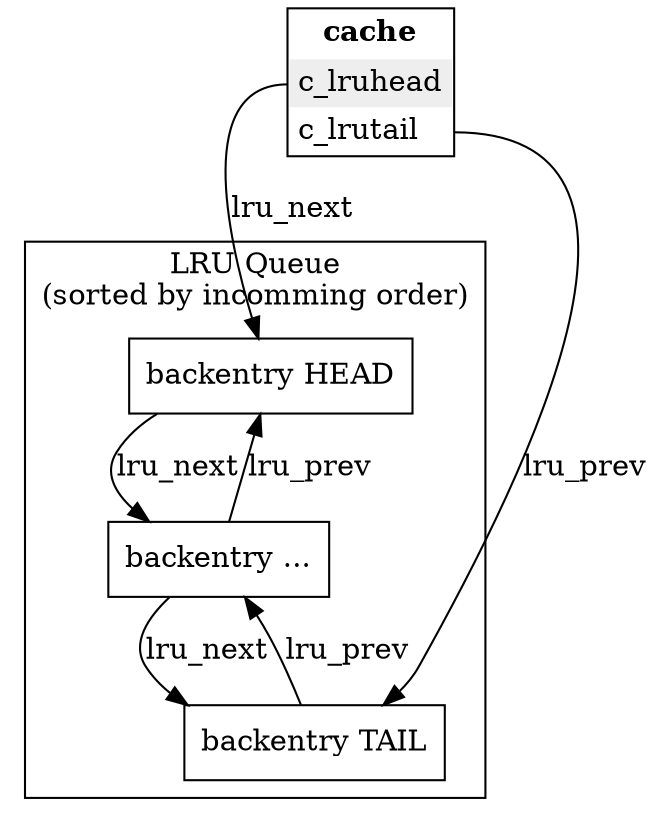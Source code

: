 // Represent the entry cache LRU queues

digraph EntryCache {

    cache [shape=none, margin=0, label=<
        <table border="1" cellborder="0" cellspacing="0" cellpadding="4">
            <tr><td><b>cache</b></td></tr>
            <tr> <td PORT="lru_head" bgcolor="#EEEEEE" align="left">c_lruhead</td> </tr>
            <tr> <td PORT="lru_tail" align="left">c_lrutail</td> </tr>
        </table>>];


subgraph cluster_LRUQueue {
    label = "LRU Queue\n(sorted by incomming order)";
    node [shape=record];
    backentryr1 [label="backentry HEAD"]
    backentryr2 [label="backentry ..."]
    backentryr3 [label="backentry TAIL"]

    backentryr1 -> backentryr2[label="lru_next"] 
    backentryr2 -> backentryr3[label="lru_next"] 
    backentryr3 -> backentryr2[label="lru_prev"] 
    backentryr2 -> backentryr1[label="lru_prev"] 
}
    cache:lru_head -> backentryr1[label="lru_next"] 
    cache:lru_tail -> backentryr3[label="lru_prev"] 
}


